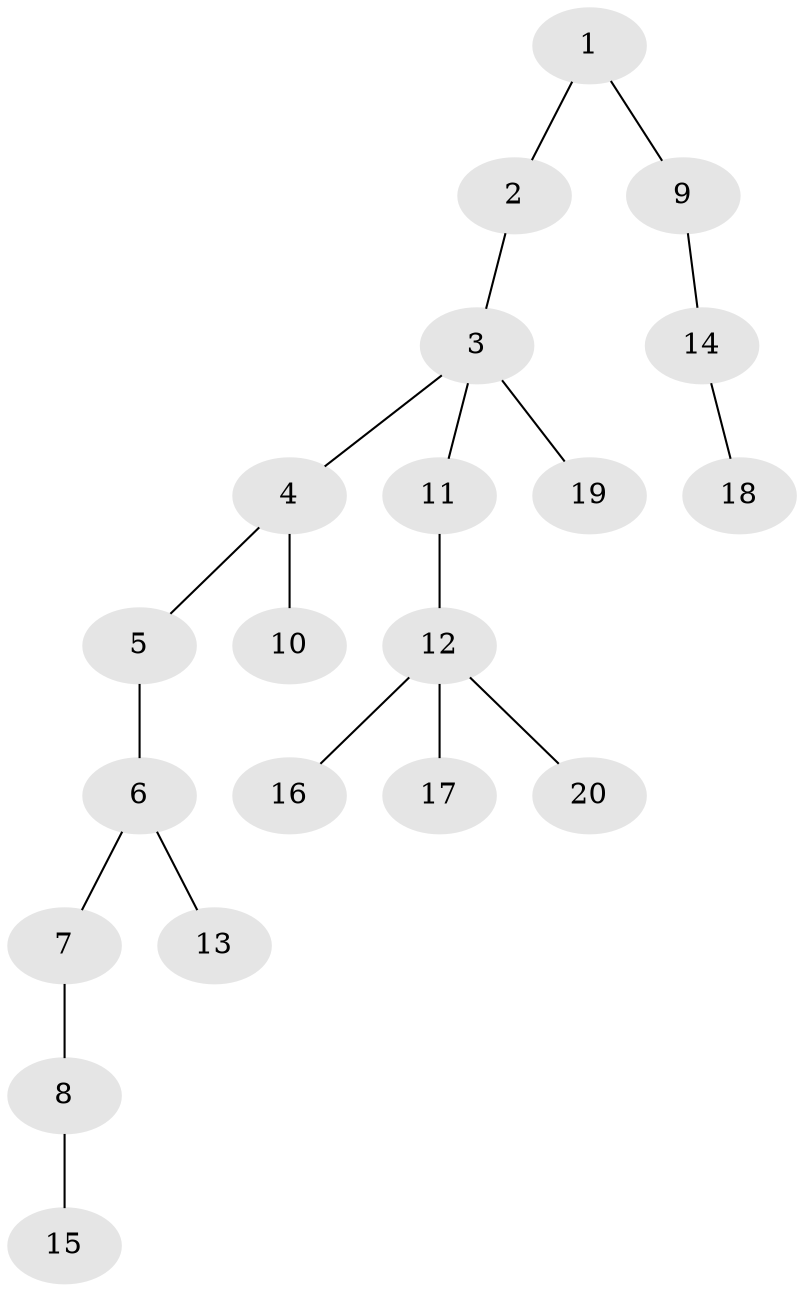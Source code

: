 // Generated by graph-tools (version 1.1) at 2025/46/02/15/25 05:46:28]
// undirected, 20 vertices, 19 edges
graph export_dot {
graph [start="1"]
  node [color=gray90,style=filled];
  1;
  2;
  3;
  4;
  5;
  6;
  7;
  8;
  9;
  10;
  11;
  12;
  13;
  14;
  15;
  16;
  17;
  18;
  19;
  20;
  1 -- 2;
  1 -- 9;
  2 -- 3;
  3 -- 4;
  3 -- 11;
  3 -- 19;
  4 -- 5;
  4 -- 10;
  5 -- 6;
  6 -- 7;
  6 -- 13;
  7 -- 8;
  8 -- 15;
  9 -- 14;
  11 -- 12;
  12 -- 16;
  12 -- 17;
  12 -- 20;
  14 -- 18;
}
